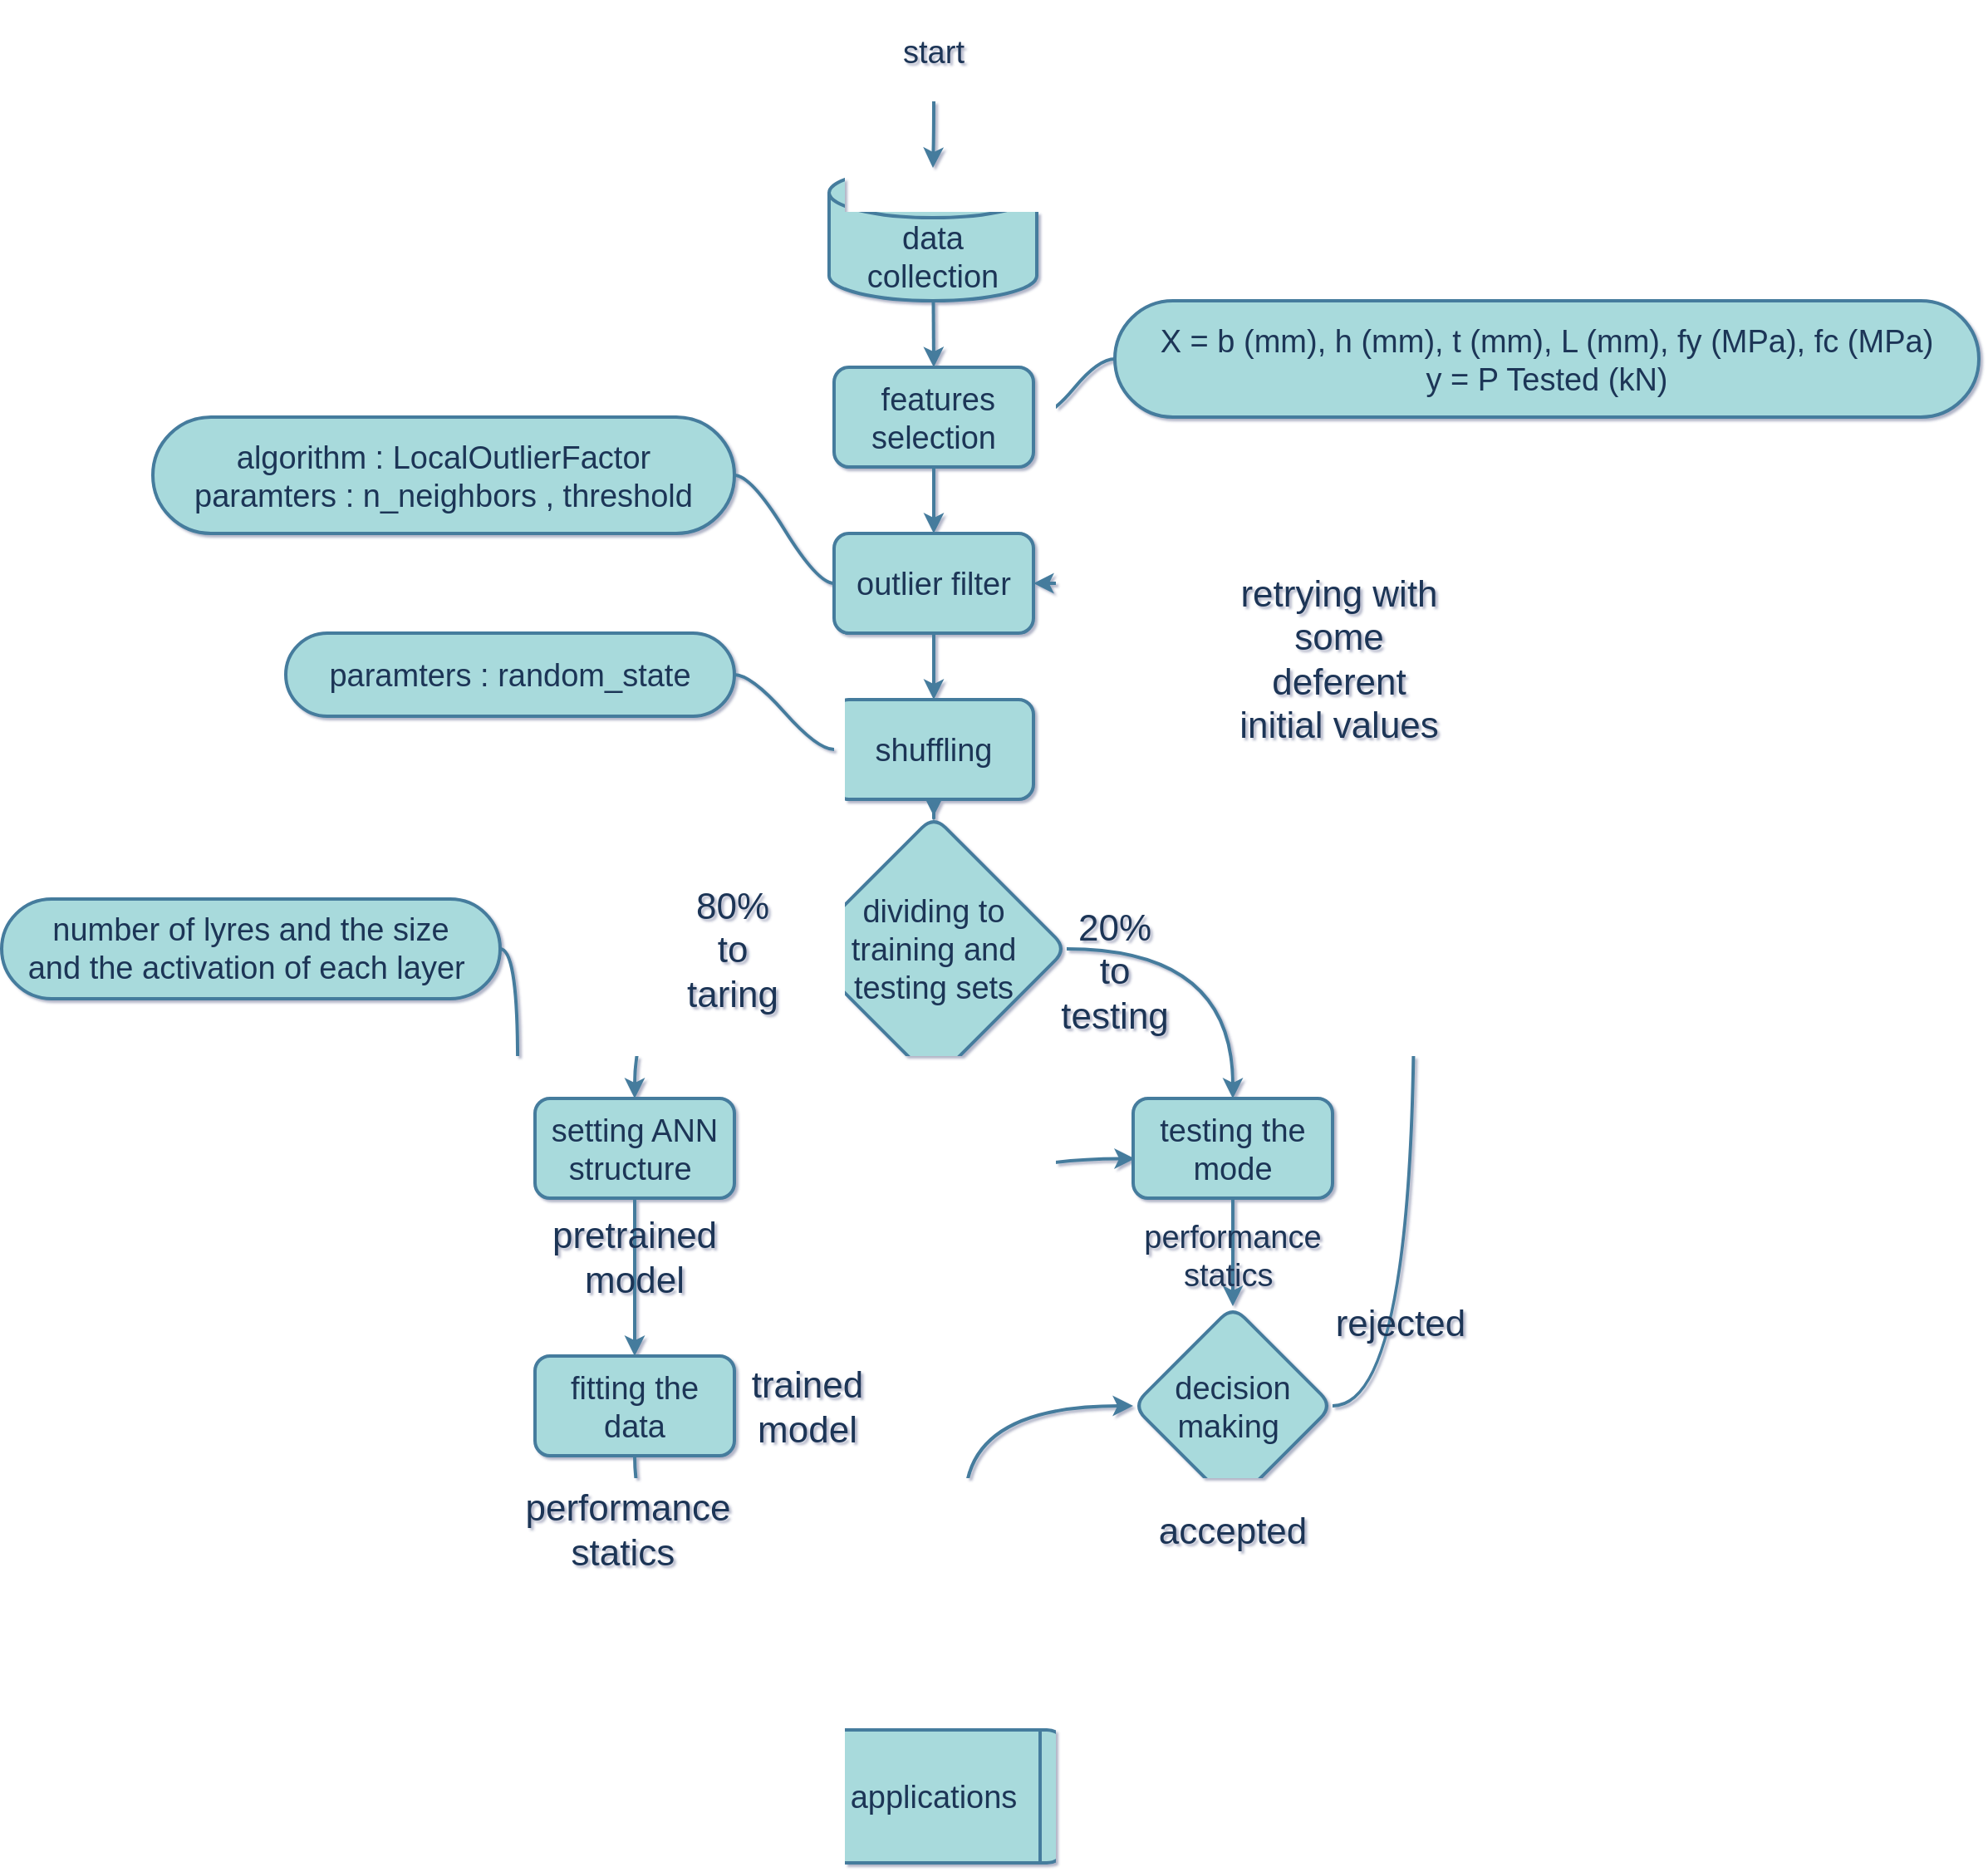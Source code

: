 <mxfile version="20.5.3" type="embed"><diagram id="C5RBs43oDa-KdzZeNtuy" name="Page-1"><mxGraphModel dx="944" dy="842" grid="1" gridSize="10" guides="1" tooltips="1" connect="1" arrows="1" fold="1" page="1" pageScale="1" pageWidth="1169" pageHeight="1654" math="0" shadow="1"><root><mxCell id="WIyWlLk6GJQsqaUBKTNV-0"/><mxCell id="WIyWlLk6GJQsqaUBKTNV-1" parent="WIyWlLk6GJQsqaUBKTNV-0"/><mxCell id="g3-n2oAxiO13UJBlfTeH-2" value="&amp;nbsp;features selection" style="rounded=1;strokeWidth=2;fontFamily=Helvetica;spacing=8;spacingTop=2;snapToPoint=0;fixDash=0;editable=1;movable=1;resizable=1;rotatable=1;deletable=1;locked=0;connectable=1;backgroundOutline=0;comic=0;shadow=0;fontSize=19;fontColor=#1D3557;labelBackgroundColor=none;labelBorderColor=none;fillColor=#A8DADC;strokeColor=#457B9D;metaEdit=0;whiteSpace=wrap;html=1;align=center;" parent="WIyWlLk6GJQsqaUBKTNV-1" vertex="1"><mxGeometry x="551" y="420" width="120" height="60" as="geometry"/></mxCell><mxCell id="g3-n2oAxiO13UJBlfTeH-3" value="data collection" style="shape=cylinder3;boundedLbl=1;backgroundOutline=0;size=15;strokeWidth=2;fontFamily=Helvetica;spacing=8;spacingTop=2;snapToPoint=0;fixDash=0;editable=1;movable=1;resizable=1;rotatable=1;deletable=1;locked=0;connectable=1;comic=0;shadow=0;fontSize=19;fontColor=#1D3557;labelBackgroundColor=none;labelBorderColor=none;fillColor=#A8DADC;strokeColor=#457B9D;rounded=1;metaEdit=0;whiteSpace=wrap;html=1;align=center;" parent="WIyWlLk6GJQsqaUBKTNV-1" vertex="1"><mxGeometry x="548" y="300" width="125" height="80" as="geometry"/></mxCell><mxCell id="g3-n2oAxiO13UJBlfTeH-4" value="outlier filter" style="rounded=1;strokeWidth=2;fontFamily=Helvetica;spacing=8;spacingTop=2;snapToPoint=0;fixDash=0;editable=1;movable=1;resizable=1;rotatable=1;deletable=1;locked=0;connectable=1;backgroundOutline=0;comic=0;shadow=0;fontSize=19;fontColor=#1D3557;labelBackgroundColor=none;labelBorderColor=none;fillColor=#A8DADC;strokeColor=#457B9D;metaEdit=0;whiteSpace=wrap;html=1;align=center;" parent="WIyWlLk6GJQsqaUBKTNV-1" vertex="1"><mxGeometry x="551" y="520" width="120" height="60" as="geometry"/></mxCell><mxCell id="g3-n2oAxiO13UJBlfTeH-14" value="" style="edgeStyle=orthogonalEdgeStyle;rounded=1;orthogonalLoop=1;jettySize=auto;strokeWidth=2;fontFamily=Helvetica;spacing=8;spacingTop=2;snapToPoint=0;fixDash=0;editable=1;movable=1;resizable=1;rotatable=1;deletable=1;locked=0;connectable=1;backgroundOutline=0;comic=0;shadow=0;fontSize=19;fontColor=#1D3557;labelBackgroundColor=none;labelBorderColor=none;strokeColor=#457B9D;curved=1;metaEdit=0;html=1;align=center;" parent="WIyWlLk6GJQsqaUBKTNV-1" source="g3-n2oAxiO13UJBlfTeH-5" target="g3-n2oAxiO13UJBlfTeH-10" edge="1"><mxGeometry relative="1" as="geometry"/></mxCell><mxCell id="g3-n2oAxiO13UJBlfTeH-5" value="shuffling" style="rounded=1;strokeWidth=2;fontFamily=Helvetica;spacing=8;spacingTop=2;snapToPoint=0;fixDash=0;editable=1;movable=1;resizable=1;rotatable=1;deletable=1;locked=0;connectable=1;backgroundOutline=0;comic=0;shadow=0;fontSize=19;fontColor=#1D3557;labelBackgroundColor=none;labelBorderColor=none;fillColor=#A8DADC;strokeColor=#457B9D;metaEdit=0;whiteSpace=wrap;html=1;align=center;" parent="WIyWlLk6GJQsqaUBKTNV-1" vertex="1"><mxGeometry x="551" y="620" width="120" height="60" as="geometry"/></mxCell><mxCell id="g3-n2oAxiO13UJBlfTeH-6" value="" style="endArrow=classic;rounded=1;entryX=0.5;entryY=0;entryDx=0;entryDy=0;strokeWidth=2;fontFamily=Helvetica;spacing=8;spacingTop=2;snapToPoint=0;fixDash=0;editable=1;movable=1;resizable=1;rotatable=1;deletable=1;locked=0;connectable=1;backgroundOutline=0;comic=0;shadow=0;fontSize=19;fontColor=#1D3557;labelBackgroundColor=none;labelBorderColor=none;strokeColor=#457B9D;curved=1;metaEdit=0;html=1;align=center;" parent="WIyWlLk6GJQsqaUBKTNV-1" source="g3-n2oAxiO13UJBlfTeH-3" target="g3-n2oAxiO13UJBlfTeH-2" edge="1"><mxGeometry width="50" height="50" relative="1" as="geometry"><mxPoint x="491" y="600" as="sourcePoint"/><mxPoint x="541" y="550" as="targetPoint"/></mxGeometry></mxCell><mxCell id="g3-n2oAxiO13UJBlfTeH-7" value="" style="endArrow=classic;rounded=1;entryX=0.5;entryY=0;entryDx=0;entryDy=0;strokeWidth=2;fontFamily=Helvetica;spacing=8;spacingTop=2;snapToPoint=0;fixDash=0;editable=1;movable=1;resizable=1;rotatable=1;deletable=1;locked=0;connectable=1;backgroundOutline=0;comic=0;shadow=0;fontSize=19;fontColor=#1D3557;labelBackgroundColor=none;labelBorderColor=none;strokeColor=#457B9D;curved=1;metaEdit=0;html=1;align=center;" parent="WIyWlLk6GJQsqaUBKTNV-1" source="g3-n2oAxiO13UJBlfTeH-2" target="g3-n2oAxiO13UJBlfTeH-4" edge="1"><mxGeometry width="50" height="50" relative="1" as="geometry"><mxPoint x="351" y="550" as="sourcePoint"/><mxPoint x="401" y="500" as="targetPoint"/></mxGeometry></mxCell><mxCell id="g3-n2oAxiO13UJBlfTeH-8" value="" style="endArrow=classic;rounded=1;entryX=0.5;entryY=0;entryDx=0;entryDy=0;exitX=0.5;exitY=1;exitDx=0;exitDy=0;strokeWidth=2;fontFamily=Helvetica;spacing=8;spacingTop=2;snapToPoint=0;fixDash=0;editable=1;movable=1;resizable=1;rotatable=1;deletable=1;locked=0;connectable=1;backgroundOutline=0;comic=0;shadow=0;fontSize=19;fontColor=#1D3557;labelBackgroundColor=none;labelBorderColor=none;strokeColor=#457B9D;curved=1;metaEdit=0;html=1;align=center;" parent="WIyWlLk6GJQsqaUBKTNV-1" source="g3-n2oAxiO13UJBlfTeH-4" target="g3-n2oAxiO13UJBlfTeH-5" edge="1"><mxGeometry width="50" height="50" relative="1" as="geometry"><mxPoint x="620" y="572" as="sourcePoint"/><mxPoint x="620" y="612" as="targetPoint"/></mxGeometry></mxCell><mxCell id="g3-n2oAxiO13UJBlfTeH-21" value="" style="edgeStyle=orthogonalEdgeStyle;rounded=1;orthogonalLoop=1;jettySize=auto;entryX=0.5;entryY=0;entryDx=0;entryDy=0;strokeWidth=2;fontFamily=Helvetica;spacing=8;spacingTop=2;snapToPoint=0;fixDash=0;editable=1;movable=1;resizable=1;rotatable=1;deletable=1;locked=0;connectable=1;backgroundOutline=0;comic=0;shadow=0;fontSize=19;fontColor=#1D3557;labelBackgroundColor=none;labelBorderColor=none;strokeColor=#457B9D;curved=1;metaEdit=0;html=1;align=center;" parent="WIyWlLk6GJQsqaUBKTNV-1" source="g3-n2oAxiO13UJBlfTeH-10" target="g3-n2oAxiO13UJBlfTeH-15" edge="1"><mxGeometry relative="1" as="geometry"/></mxCell><mxCell id="g3-n2oAxiO13UJBlfTeH-30" value="" style="edgeStyle=orthogonalEdgeStyle;rounded=1;orthogonalLoop=1;jettySize=auto;entryX=0.5;entryY=0;entryDx=0;entryDy=0;strokeWidth=2;fontFamily=Helvetica;spacing=8;spacingTop=2;snapToPoint=0;fixDash=0;editable=1;movable=1;resizable=1;rotatable=1;deletable=1;locked=0;connectable=1;backgroundOutline=0;comic=0;shadow=0;fontSize=19;fontColor=#1D3557;labelBackgroundColor=none;labelBorderColor=none;strokeColor=#457B9D;curved=1;metaEdit=0;html=1;align=center;" parent="WIyWlLk6GJQsqaUBKTNV-1" source="g3-n2oAxiO13UJBlfTeH-10" target="g3-n2oAxiO13UJBlfTeH-17" edge="1"><mxGeometry relative="1" as="geometry"/></mxCell><mxCell id="g3-n2oAxiO13UJBlfTeH-10" value="dividing to &lt;br style=&quot;font-size: 19px;&quot;&gt;training and testing sets" style="rhombus;strokeWidth=2;fontFamily=Helvetica;spacing=8;spacingTop=2;snapToPoint=0;fixDash=0;editable=1;movable=1;resizable=1;rotatable=1;deletable=1;locked=0;connectable=1;backgroundOutline=0;comic=0;shadow=0;fontSize=19;fontColor=#1D3557;labelBackgroundColor=none;labelBorderColor=none;fillColor=#A8DADC;strokeColor=#457B9D;rounded=1;metaEdit=0;whiteSpace=wrap;html=1;align=center;" parent="WIyWlLk6GJQsqaUBKTNV-1" vertex="1"><mxGeometry x="531" y="690" width="160" height="160" as="geometry"/></mxCell><mxCell id="g3-n2oAxiO13UJBlfTeH-11" value="20% to testing" style="text;align=center;verticalAlign=middle;rounded=1;strokeWidth=2;fontFamily=Helvetica;spacing=8;spacingTop=2;snapToPoint=0;fixDash=0;editable=1;movable=1;resizable=1;rotatable=1;deletable=1;locked=0;connectable=1;backgroundOutline=0;comic=0;shadow=0;fontSize=22;fontColor=#1D3557;labelBackgroundColor=none;labelBorderColor=none;metaEdit=0;whiteSpace=wrap;html=1;" parent="WIyWlLk6GJQsqaUBKTNV-1" vertex="1"><mxGeometry x="690" y="768" width="60" height="30" as="geometry"/></mxCell><mxCell id="g3-n2oAxiO13UJBlfTeH-22" value="" style="edgeStyle=orthogonalEdgeStyle;rounded=1;orthogonalLoop=1;jettySize=auto;entryX=0.5;entryY=0;entryDx=0;entryDy=0;strokeWidth=2;fontFamily=Helvetica;spacing=8;spacingTop=2;snapToPoint=0;fixDash=0;editable=1;movable=1;resizable=1;rotatable=1;deletable=1;locked=0;connectable=1;backgroundOutline=0;comic=0;shadow=0;fontSize=19;fontColor=#1D3557;labelBackgroundColor=none;labelBorderColor=none;strokeColor=#457B9D;curved=1;metaEdit=0;html=1;align=center;" parent="WIyWlLk6GJQsqaUBKTNV-1" source="g3-n2oAxiO13UJBlfTeH-15" target="g3-n2oAxiO13UJBlfTeH-16" edge="1"><mxGeometry relative="1" as="geometry"/></mxCell><mxCell id="g3-n2oAxiO13UJBlfTeH-15" value="setting ANN structure&amp;nbsp;" style="rounded=1;strokeWidth=2;fontFamily=Helvetica;spacing=8;spacingTop=2;snapToPoint=0;fixDash=0;editable=1;movable=1;resizable=1;rotatable=1;deletable=1;locked=0;connectable=1;backgroundOutline=0;comic=0;shadow=0;fontSize=19;fontColor=#1D3557;labelBackgroundColor=none;labelBorderColor=none;fillColor=#A8DADC;strokeColor=#457B9D;metaEdit=0;whiteSpace=wrap;html=1;align=center;" parent="WIyWlLk6GJQsqaUBKTNV-1" vertex="1"><mxGeometry x="371" y="860" width="120" height="60" as="geometry"/></mxCell><mxCell id="K5SKpRPEYrI_HWHOqMPw-5" value="" style="edgeStyle=orthogonalEdgeStyle;rounded=1;orthogonalLoop=1;jettySize=auto;strokeWidth=2;fontSize=19;fontColor=#1D3557;labelBackgroundColor=none;labelBorderColor=none;strokeColor=#457B9D;curved=1;snapToPoint=0;metaEdit=0;html=1;align=center;fontFamily=Helvetica;" parent="WIyWlLk6GJQsqaUBKTNV-1" source="g3-n2oAxiO13UJBlfTeH-16" target="g3-n2oAxiO13UJBlfTeH-20" edge="1"><mxGeometry relative="1" as="geometry"><Array as="points"><mxPoint x="431" y="1160"/><mxPoint x="630" y="1160"/><mxPoint x="630" y="1045"/></Array></mxGeometry></mxCell><mxCell id="g3-n2oAxiO13UJBlfTeH-16" value="fitting the data" style="rounded=1;strokeWidth=2;fontFamily=Helvetica;spacing=8;spacingTop=2;snapToPoint=0;fixDash=0;editable=1;movable=1;resizable=1;rotatable=1;deletable=1;locked=0;connectable=1;backgroundOutline=0;comic=0;shadow=0;fontSize=19;fontColor=#1D3557;labelBackgroundColor=none;labelBorderColor=none;fillColor=#A8DADC;strokeColor=#457B9D;metaEdit=0;whiteSpace=wrap;html=1;align=center;" parent="WIyWlLk6GJQsqaUBKTNV-1" vertex="1"><mxGeometry x="371" y="1015" width="120" height="60" as="geometry"/></mxCell><mxCell id="g3-n2oAxiO13UJBlfTeH-31" value="" style="edgeStyle=orthogonalEdgeStyle;rounded=1;orthogonalLoop=1;jettySize=auto;strokeWidth=2;fontFamily=Helvetica;spacing=8;spacingTop=2;snapToPoint=0;fixDash=0;editable=1;movable=1;resizable=1;rotatable=1;deletable=1;locked=0;connectable=1;backgroundOutline=0;comic=0;shadow=0;fontSize=19;fontColor=#1D3557;labelBackgroundColor=none;labelBorderColor=none;strokeColor=#457B9D;curved=1;metaEdit=0;html=1;align=center;" parent="WIyWlLk6GJQsqaUBKTNV-1" source="g3-n2oAxiO13UJBlfTeH-17" target="g3-n2oAxiO13UJBlfTeH-20" edge="1"><mxGeometry relative="1" as="geometry"/></mxCell><mxCell id="g3-n2oAxiO13UJBlfTeH-17" value="testing the mode" style="rounded=1;strokeWidth=2;fontFamily=Helvetica;spacing=8;spacingTop=2;snapToPoint=0;fixDash=0;editable=1;movable=1;resizable=1;rotatable=1;deletable=1;locked=0;connectable=1;backgroundOutline=0;comic=0;shadow=0;fontSize=19;fontColor=#1D3557;labelBackgroundColor=none;labelBorderColor=none;fillColor=#A8DADC;strokeColor=#457B9D;metaEdit=0;whiteSpace=wrap;html=1;align=center;" parent="WIyWlLk6GJQsqaUBKTNV-1" vertex="1"><mxGeometry x="731" y="860" width="120" height="60" as="geometry"/></mxCell><mxCell id="g3-n2oAxiO13UJBlfTeH-71" value="" style="edgeStyle=orthogonalEdgeStyle;rounded=1;orthogonalLoop=1;jettySize=auto;entryX=1;entryY=0.5;entryDx=0;entryDy=0;strokeWidth=2;fontSize=19;fontColor=#1D3557;labelBackgroundColor=none;labelBorderColor=none;strokeColor=#457B9D;curved=1;snapToPoint=0;metaEdit=0;html=1;align=center;fontFamily=Helvetica;" parent="WIyWlLk6GJQsqaUBKTNV-1" source="g3-n2oAxiO13UJBlfTeH-20" target="g3-n2oAxiO13UJBlfTeH-4" edge="1"><mxGeometry relative="1" as="geometry"><Array as="points"><mxPoint x="900" y="1045"/><mxPoint x="900" y="550"/></Array></mxGeometry></mxCell><mxCell id="K5SKpRPEYrI_HWHOqMPw-0" value="" style="edgeStyle=orthogonalEdgeStyle;rounded=1;orthogonalLoop=1;jettySize=auto;strokeWidth=2;fontSize=19;fontColor=#1D3557;labelBackgroundColor=none;labelBorderColor=none;strokeColor=#457B9D;curved=1;snapToPoint=0;metaEdit=0;html=1;align=center;fontFamily=Helvetica;" parent="WIyWlLk6GJQsqaUBKTNV-1" source="g3-n2oAxiO13UJBlfTeH-20" target="g3-n2oAxiO13UJBlfTeH-48" edge="1"><mxGeometry relative="1" as="geometry"><Array as="points"><mxPoint x="791" y="1180"/><mxPoint x="611" y="1180"/></Array></mxGeometry></mxCell><mxCell id="g3-n2oAxiO13UJBlfTeH-20" value="decision making&amp;nbsp;" style="rhombus;strokeWidth=2;fontFamily=Helvetica;spacing=8;spacingTop=2;snapToPoint=0;fixDash=0;editable=1;movable=1;resizable=1;rotatable=1;deletable=1;locked=0;connectable=1;backgroundOutline=0;comic=0;shadow=0;fontSize=19;fontColor=#1D3557;labelBackgroundColor=none;labelBorderColor=none;fillColor=#A8DADC;strokeColor=#457B9D;rounded=1;metaEdit=0;whiteSpace=wrap;html=1;align=center;" parent="WIyWlLk6GJQsqaUBKTNV-1" vertex="1"><mxGeometry x="731" y="985" width="120" height="120" as="geometry"/></mxCell><mxCell id="g3-n2oAxiO13UJBlfTeH-25" value="trained&lt;br style=&quot;font-size: 22px;&quot;&gt;model" style="text;align=center;verticalAlign=middle;rounded=1;strokeWidth=2;fontFamily=Helvetica;spacing=8;spacingTop=2;snapToPoint=0;fixDash=0;editable=1;movable=1;resizable=1;rotatable=1;deletable=1;locked=0;connectable=1;backgroundOutline=0;comic=0;shadow=0;fontSize=22;fontColor=#1D3557;labelBackgroundColor=none;labelBorderColor=none;metaEdit=0;whiteSpace=wrap;html=1;" parent="WIyWlLk6GJQsqaUBKTNV-1" vertex="1"><mxGeometry x="500" y="1030" width="70" height="30" as="geometry"/></mxCell><mxCell id="g3-n2oAxiO13UJBlfTeH-34" value="pretrained model" style="text;align=center;verticalAlign=middle;rounded=1;strokeWidth=2;fontFamily=Helvetica;spacing=8;spacingTop=2;snapToPoint=0;fixDash=0;editable=1;movable=1;resizable=1;rotatable=1;deletable=1;locked=0;connectable=1;backgroundOutline=0;comic=0;shadow=0;fontSize=22;fontColor=#1D3557;labelBackgroundColor=none;labelBorderColor=none;metaEdit=0;whiteSpace=wrap;html=1;" parent="WIyWlLk6GJQsqaUBKTNV-1" vertex="1"><mxGeometry x="381" y="940" width="100" height="30" as="geometry"/></mxCell><mxCell id="g3-n2oAxiO13UJBlfTeH-35" value="start" style="shape=process;backgroundOutline=0;strokeWidth=2;fontFamily=Helvetica;spacing=8;spacingTop=2;snapToPoint=0;fixDash=0;editable=1;movable=1;resizable=1;rotatable=1;deletable=1;locked=0;connectable=1;comic=0;shadow=0;fontSize=19;fontColor=#1D3557;labelBackgroundColor=none;labelBorderColor=none;fillColor=#A8DADC;strokeColor=#457B9D;rounded=1;metaEdit=0;whiteSpace=wrap;html=1;align=center;" parent="WIyWlLk6GJQsqaUBKTNV-1" vertex="1"><mxGeometry x="551" y="200" width="120" height="60" as="geometry"/></mxCell><mxCell id="g3-n2oAxiO13UJBlfTeH-36" value="" style="edgeStyle=orthogonalEdgeStyle;rounded=1;orthogonalLoop=1;jettySize=auto;entryX=0.5;entryY=0;entryDx=0;entryDy=0;entryPerimeter=0;strokeWidth=2;fontFamily=Helvetica;spacing=8;spacingTop=2;snapToPoint=0;fixDash=0;editable=1;movable=1;resizable=1;rotatable=1;deletable=1;locked=0;connectable=1;backgroundOutline=0;comic=0;shadow=0;fontSize=19;fontColor=#1D3557;labelBackgroundColor=none;labelBorderColor=none;strokeColor=#457B9D;curved=1;metaEdit=0;html=1;align=center;" parent="WIyWlLk6GJQsqaUBKTNV-1" source="g3-n2oAxiO13UJBlfTeH-35" target="g3-n2oAxiO13UJBlfTeH-3" edge="1"><mxGeometry relative="1" as="geometry"/></mxCell><mxCell id="g3-n2oAxiO13UJBlfTeH-38" value="rejected" style="text;align=center;verticalAlign=middle;rounded=1;strokeWidth=2;fontFamily=Helvetica;spacing=8;spacingTop=2;snapToPoint=0;fixDash=0;editable=1;movable=1;resizable=1;rotatable=1;deletable=1;locked=0;connectable=1;backgroundOutline=0;comic=0;shadow=0;fontSize=22;fontColor=#1D3557;labelBackgroundColor=none;labelBorderColor=none;metaEdit=0;whiteSpace=wrap;html=1;" parent="WIyWlLk6GJQsqaUBKTNV-1" vertex="1"><mxGeometry x="862" y="980" width="60" height="30" as="geometry"/></mxCell><mxCell id="g3-n2oAxiO13UJBlfTeH-43" value="retrying with some deferent initial values" style="text;align=center;verticalAlign=middle;rounded=1;strokeWidth=2;fontFamily=Helvetica;spacing=8;spacingTop=2;snapToPoint=0;fixDash=0;editable=1;movable=1;resizable=1;rotatable=1;deletable=1;locked=0;connectable=1;backgroundOutline=0;comic=0;shadow=0;fontSize=22;fontColor=#1D3557;labelBackgroundColor=none;labelBorderColor=none;metaEdit=0;whiteSpace=wrap;html=1;" parent="WIyWlLk6GJQsqaUBKTNV-1" vertex="1"><mxGeometry x="780" y="580" width="150" height="30" as="geometry"/></mxCell><mxCell id="g3-n2oAxiO13UJBlfTeH-48" value="applications" style="shape=process;backgroundOutline=0;strokeWidth=2;fontFamily=Helvetica;spacing=8;spacingTop=2;snapToPoint=0;fixDash=0;editable=1;movable=1;resizable=1;rotatable=1;deletable=1;locked=0;connectable=1;comic=0;shadow=0;fontSize=19;fontColor=#1D3557;labelBackgroundColor=none;labelBorderColor=none;fillColor=#A8DADC;strokeColor=#457B9D;rounded=1;metaEdit=0;whiteSpace=wrap;html=1;align=center;" parent="WIyWlLk6GJQsqaUBKTNV-1" vertex="1"><mxGeometry x="531" y="1240" width="160" height="80" as="geometry"/></mxCell><mxCell id="g3-n2oAxiO13UJBlfTeH-50" value="accepted" style="text;align=center;verticalAlign=middle;rounded=1;strokeWidth=2;fontFamily=Helvetica;spacing=8;spacingTop=2;snapToPoint=0;fixDash=0;editable=1;movable=1;resizable=1;rotatable=1;deletable=1;locked=0;connectable=1;backgroundOutline=0;comic=0;shadow=0;fontSize=22;fontColor=#1D3557;labelBackgroundColor=none;labelBorderColor=none;metaEdit=0;whiteSpace=wrap;html=1;" parent="WIyWlLk6GJQsqaUBKTNV-1" vertex="1"><mxGeometry x="761" y="1105" width="60" height="30" as="geometry"/></mxCell><mxCell id="g3-n2oAxiO13UJBlfTeH-51" value="X = b (mm), h (mm), t (mm), L (mm), fy (MPa), fc (MPa)&lt;br style=&quot;font-size: 19px;&quot;&gt;y = P Tested (kN)" style="whiteSpace=wrap;rounded=1;arcSize=50;align=center;verticalAlign=middle;strokeWidth=2;autosize=1;spacing=8;treeFolding=1;treeMoving=1;newEdgeStyle={&quot;edgeStyle&quot;:&quot;entityRelationEdgeStyle&quot;,&quot;startArrow&quot;:&quot;none&quot;,&quot;endArrow&quot;:&quot;none&quot;,&quot;segment&quot;:10,&quot;curved&quot;:1,&quot;sourcePerimeterSpacing&quot;:0,&quot;targetPerimeterSpacing&quot;:0};fontFamily=Helvetica;spacingTop=2;snapToPoint=0;fixDash=0;editable=1;movable=1;resizable=1;rotatable=1;deletable=1;locked=0;connectable=1;backgroundOutline=0;comic=0;shadow=0;fontSize=19;fontColor=#1D3557;labelBackgroundColor=none;labelBorderColor=none;fillColor=#A8DADC;strokeColor=#457B9D;metaEdit=0;html=1;" parent="WIyWlLk6GJQsqaUBKTNV-1" vertex="1"><mxGeometry x="720" y="380" width="520" height="70" as="geometry"/></mxCell><mxCell id="g3-n2oAxiO13UJBlfTeH-52" value="" style="edgeStyle=entityRelationEdgeStyle;startArrow=none;endArrow=none;segment=10;curved=1;sourcePerimeterSpacing=0;targetPerimeterSpacing=0;rounded=1;strokeWidth=2;fontFamily=Helvetica;spacing=8;spacingTop=2;snapToPoint=0;fixDash=0;editable=1;movable=1;resizable=1;rotatable=1;deletable=1;locked=0;connectable=1;backgroundOutline=0;comic=0;shadow=0;fontSize=19;fontColor=#1D3557;labelBackgroundColor=none;labelBorderColor=none;strokeColor=#457B9D;metaEdit=0;html=1;align=center;" parent="WIyWlLk6GJQsqaUBKTNV-1" source="g3-n2oAxiO13UJBlfTeH-2" target="g3-n2oAxiO13UJBlfTeH-51" edge="1"><mxGeometry relative="1" as="geometry"><mxPoint x="716" y="412" as="sourcePoint"/></mxGeometry></mxCell><mxCell id="g3-n2oAxiO13UJBlfTeH-53" value="&#9;algorithm :&amp;nbsp;LocalOutlierFactor&lt;br style=&quot;font-size: 19px;&quot;&gt;&#9;paramters :&amp;nbsp;n_neighbors ,&amp;nbsp;threshold" style="whiteSpace=wrap;rounded=1;arcSize=50;align=center;verticalAlign=middle;strokeWidth=2;autosize=1;spacing=8;treeFolding=1;treeMoving=1;newEdgeStyle={&quot;edgeStyle&quot;:&quot;entityRelationEdgeStyle&quot;,&quot;startArrow&quot;:&quot;none&quot;,&quot;endArrow&quot;:&quot;none&quot;,&quot;segment&quot;:10,&quot;curved&quot;:1,&quot;sourcePerimeterSpacing&quot;:0,&quot;targetPerimeterSpacing&quot;:0};fontFamily=Helvetica;spacingTop=2;snapToPoint=0;fixDash=0;editable=1;movable=1;resizable=1;rotatable=1;deletable=1;locked=0;connectable=1;backgroundOutline=0;comic=0;shadow=0;fontSize=19;fontColor=#1D3557;labelBackgroundColor=none;labelBorderColor=none;fillColor=#A8DADC;strokeColor=#457B9D;metaEdit=0;html=1;" parent="WIyWlLk6GJQsqaUBKTNV-1" vertex="1"><mxGeometry x="141" y="450" width="350" height="70" as="geometry"/></mxCell><mxCell id="g3-n2oAxiO13UJBlfTeH-54" value="" style="edgeStyle=entityRelationEdgeStyle;startArrow=none;endArrow=none;segment=10;curved=1;sourcePerimeterSpacing=0;targetPerimeterSpacing=0;rounded=1;exitX=0;exitY=0.5;exitDx=0;exitDy=0;strokeWidth=2;fontFamily=Helvetica;spacing=8;spacingTop=2;snapToPoint=0;fixDash=0;editable=1;movable=1;resizable=1;rotatable=1;deletable=1;locked=0;connectable=1;backgroundOutline=0;comic=0;shadow=0;fontSize=19;fontColor=#1D3557;labelBackgroundColor=none;labelBorderColor=none;strokeColor=#457B9D;metaEdit=0;html=1;align=center;" parent="WIyWlLk6GJQsqaUBKTNV-1" source="g3-n2oAxiO13UJBlfTeH-4" target="g3-n2oAxiO13UJBlfTeH-53" edge="1"><mxGeometry relative="1" as="geometry"><mxPoint x="302" y="590" as="sourcePoint"/></mxGeometry></mxCell><mxCell id="g3-n2oAxiO13UJBlfTeH-56" value="" style="edgeStyle=entityRelationEdgeStyle;rounded=1;orthogonalLoop=1;jettySize=auto;startArrow=none;endArrow=none;segment=10;curved=1;sourcePerimeterSpacing=0;targetPerimeterSpacing=0;entryX=0;entryY=0.5;entryDx=0;entryDy=0;strokeWidth=2;fontFamily=Helvetica;spacing=8;spacingTop=2;snapToPoint=0;fixDash=0;editable=1;movable=1;resizable=1;rotatable=1;deletable=1;locked=0;connectable=1;backgroundOutline=0;comic=0;shadow=0;fontSize=19;fontColor=#1D3557;labelBackgroundColor=none;labelBorderColor=none;strokeColor=#457B9D;metaEdit=0;html=1;align=center;" parent="WIyWlLk6GJQsqaUBKTNV-1" source="g3-n2oAxiO13UJBlfTeH-55" target="g3-n2oAxiO13UJBlfTeH-5" edge="1"><mxGeometry relative="1" as="geometry"/></mxCell><mxCell id="g3-n2oAxiO13UJBlfTeH-55" value="paramters :&amp;nbsp;random_state" style="whiteSpace=wrap;rounded=1;arcSize=50;align=center;verticalAlign=middle;strokeWidth=2;autosize=1;spacing=8;treeFolding=1;treeMoving=1;newEdgeStyle={&quot;edgeStyle&quot;:&quot;entityRelationEdgeStyle&quot;,&quot;startArrow&quot;:&quot;none&quot;,&quot;endArrow&quot;:&quot;none&quot;,&quot;segment&quot;:10,&quot;curved&quot;:1,&quot;sourcePerimeterSpacing&quot;:0,&quot;targetPerimeterSpacing&quot;:0};fontFamily=Helvetica;spacingTop=2;snapToPoint=0;fixDash=0;editable=1;movable=1;resizable=1;rotatable=1;deletable=1;locked=0;connectable=1;backgroundOutline=0;comic=0;shadow=0;fontSize=19;fontColor=#1D3557;labelBackgroundColor=none;labelBorderColor=none;fillColor=#A8DADC;strokeColor=#457B9D;metaEdit=0;html=1;" parent="WIyWlLk6GJQsqaUBKTNV-1" vertex="1"><mxGeometry x="221" y="580" width="270" height="50" as="geometry"/></mxCell><mxCell id="g3-n2oAxiO13UJBlfTeH-63" value="" style="edgeStyle=entityRelationEdgeStyle;rounded=1;orthogonalLoop=1;jettySize=auto;startArrow=none;endArrow=none;segment=10;curved=1;sourcePerimeterSpacing=0;targetPerimeterSpacing=0;entryX=0;entryY=0.5;entryDx=0;entryDy=0;strokeWidth=2;snapToPoint=0;fixDash=0;editable=1;movable=1;resizable=1;rotatable=1;deletable=1;locked=0;connectable=1;backgroundOutline=0;comic=0;shadow=0;fontSize=19;fontColor=#1D3557;labelBackgroundColor=none;labelBorderColor=none;strokeColor=#457B9D;metaEdit=0;html=1;align=center;fontFamily=Helvetica;" parent="WIyWlLk6GJQsqaUBKTNV-1" source="g3-n2oAxiO13UJBlfTeH-59" target="g3-n2oAxiO13UJBlfTeH-15" edge="1"><mxGeometry relative="1" as="geometry"/></mxCell><mxCell id="g3-n2oAxiO13UJBlfTeH-59" value="number of lyres and the size &lt;br style=&quot;font-size: 19px;&quot;&gt;and the activation of each layer&amp;nbsp;" style="whiteSpace=wrap;rounded=1;arcSize=50;align=center;verticalAlign=middle;strokeWidth=2;autosize=1;spacing=4;treeFolding=1;treeMoving=1;newEdgeStyle={&quot;edgeStyle&quot;:&quot;entityRelationEdgeStyle&quot;,&quot;startArrow&quot;:&quot;none&quot;,&quot;endArrow&quot;:&quot;none&quot;,&quot;segment&quot;:10,&quot;curved&quot;:1,&quot;sourcePerimeterSpacing&quot;:0,&quot;targetPerimeterSpacing&quot;:0};snapToPoint=0;fixDash=0;editable=1;movable=1;resizable=1;rotatable=1;deletable=1;locked=0;connectable=1;backgroundOutline=0;comic=0;shadow=0;fontSize=19;fontColor=#1D3557;labelBackgroundColor=none;labelBorderColor=none;fillColor=#A8DADC;strokeColor=#457B9D;metaEdit=0;html=1;fontFamily=Helvetica;" parent="WIyWlLk6GJQsqaUBKTNV-1" vertex="1"><mxGeometry x="50" y="740" width="300" height="60" as="geometry"/></mxCell><mxCell id="g3-n2oAxiO13UJBlfTeH-69" value="" style="edgeStyle=orthogonalEdgeStyle;rounded=1;orthogonalLoop=1;jettySize=auto;entryX=0.008;entryY=0.604;entryDx=0;entryDy=0;entryPerimeter=0;strokeWidth=2;fontSize=19;fontColor=#1D3557;labelBackgroundColor=none;labelBorderColor=none;strokeColor=#457B9D;curved=1;snapToPoint=0;metaEdit=0;html=1;align=center;fontFamily=Helvetica;" parent="WIyWlLk6GJQsqaUBKTNV-1" source="g3-n2oAxiO13UJBlfTeH-16" target="g3-n2oAxiO13UJBlfTeH-17" edge="1"><mxGeometry relative="1" as="geometry"><Array as="points"><mxPoint x="600" y="1045"/><mxPoint x="600" y="896"/></Array></mxGeometry></mxCell><mxCell id="2" value="performance statics&amp;nbsp;" style="text;strokeColor=none;fillColor=none;align=center;verticalAlign=middle;rounded=1;fontSize=19;fontColor=#1D3557;labelBackgroundColor=none;labelBorderColor=none;snapToPoint=0;metaEdit=0;whiteSpace=wrap;html=1;fontFamily=Helvetica;" parent="WIyWlLk6GJQsqaUBKTNV-1" vertex="1"><mxGeometry x="711" y="940" width="160" height="30" as="geometry"/></mxCell><mxCell id="3" value="performance statics&amp;nbsp;" style="text;strokeColor=none;fillColor=none;align=center;verticalAlign=middle;rounded=1;fontSize=22;fontColor=#1D3557;labelBackgroundColor=none;labelBorderColor=none;snapToPoint=0;metaEdit=0;whiteSpace=wrap;html=1;fontFamily=Helvetica;" parent="WIyWlLk6GJQsqaUBKTNV-1" vertex="1"><mxGeometry x="347" y="1105" width="160" height="30" as="geometry"/></mxCell><mxCell id="12" value="80% to taring" style="text;align=center;verticalAlign=middle;rounded=1;strokeWidth=2;fontFamily=Helvetica;spacing=8;spacingTop=2;snapToPoint=0;fixDash=0;editable=1;movable=1;resizable=1;rotatable=1;deletable=1;locked=0;connectable=1;backgroundOutline=0;comic=0;shadow=0;fontSize=22;fontColor=#1D3557;labelBackgroundColor=none;labelBorderColor=none;metaEdit=0;whiteSpace=wrap;html=1;" parent="WIyWlLk6GJQsqaUBKTNV-1" vertex="1"><mxGeometry x="460" y="755" width="60" height="30" as="geometry"/></mxCell><mxCell id="17" value="Untitled Layer" parent="WIyWlLk6GJQsqaUBKTNV-0" visible="0"/><mxCell id="18" value="" style="rounded=0;labelBackgroundColor=none;labelBorderColor=none;fontFamily=Helvetica;fontSize=22;fontColor=#1D3557;noLabel=1;fillColor=none;strokeWidth=3;strokeColor=none;" parent="17" vertex="1"><mxGeometry x="30" y="150" width="1250" height="1230" as="geometry"/></mxCell></root></mxGraphModel></diagram></mxfile>